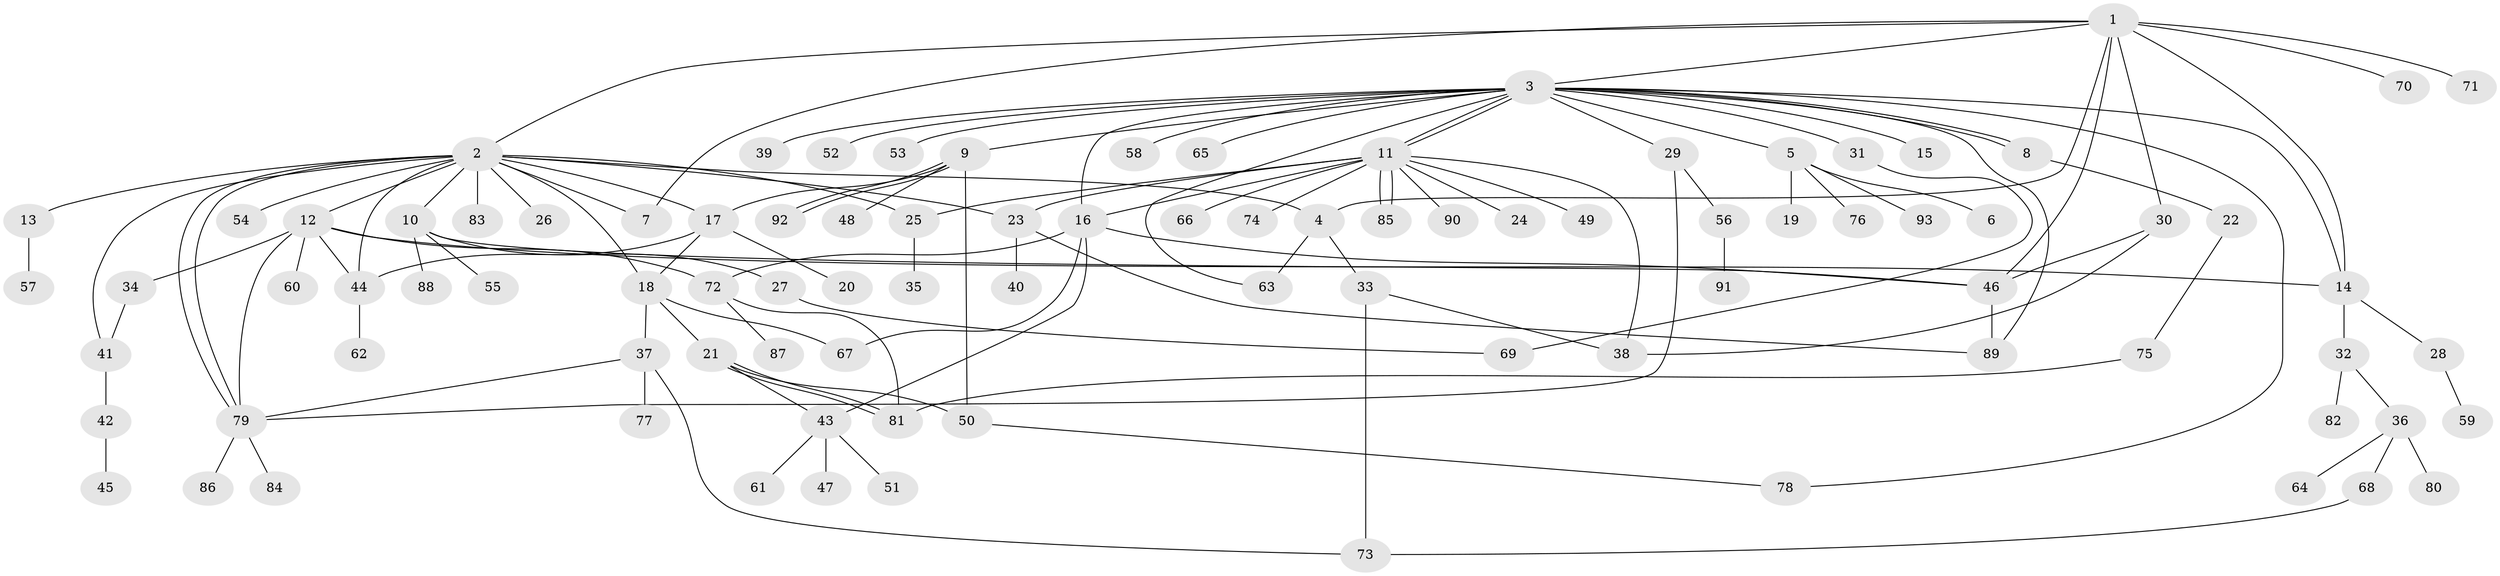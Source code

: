 // Generated by graph-tools (version 1.1) at 2025/47/03/09/25 04:47:19]
// undirected, 93 vertices, 131 edges
graph export_dot {
graph [start="1"]
  node [color=gray90,style=filled];
  1;
  2;
  3;
  4;
  5;
  6;
  7;
  8;
  9;
  10;
  11;
  12;
  13;
  14;
  15;
  16;
  17;
  18;
  19;
  20;
  21;
  22;
  23;
  24;
  25;
  26;
  27;
  28;
  29;
  30;
  31;
  32;
  33;
  34;
  35;
  36;
  37;
  38;
  39;
  40;
  41;
  42;
  43;
  44;
  45;
  46;
  47;
  48;
  49;
  50;
  51;
  52;
  53;
  54;
  55;
  56;
  57;
  58;
  59;
  60;
  61;
  62;
  63;
  64;
  65;
  66;
  67;
  68;
  69;
  70;
  71;
  72;
  73;
  74;
  75;
  76;
  77;
  78;
  79;
  80;
  81;
  82;
  83;
  84;
  85;
  86;
  87;
  88;
  89;
  90;
  91;
  92;
  93;
  1 -- 2;
  1 -- 3;
  1 -- 4;
  1 -- 7;
  1 -- 14;
  1 -- 30;
  1 -- 46;
  1 -- 70;
  1 -- 71;
  2 -- 4;
  2 -- 7;
  2 -- 10;
  2 -- 12;
  2 -- 13;
  2 -- 17;
  2 -- 18;
  2 -- 23;
  2 -- 25;
  2 -- 26;
  2 -- 41;
  2 -- 44;
  2 -- 54;
  2 -- 79;
  2 -- 79;
  2 -- 83;
  3 -- 5;
  3 -- 8;
  3 -- 8;
  3 -- 9;
  3 -- 11;
  3 -- 11;
  3 -- 14;
  3 -- 15;
  3 -- 16;
  3 -- 29;
  3 -- 31;
  3 -- 39;
  3 -- 52;
  3 -- 53;
  3 -- 58;
  3 -- 63;
  3 -- 65;
  3 -- 78;
  3 -- 89;
  4 -- 33;
  4 -- 63;
  5 -- 6;
  5 -- 19;
  5 -- 76;
  5 -- 93;
  8 -- 22;
  9 -- 17;
  9 -- 48;
  9 -- 50;
  9 -- 92;
  9 -- 92;
  10 -- 27;
  10 -- 46;
  10 -- 55;
  10 -- 88;
  11 -- 16;
  11 -- 23;
  11 -- 24;
  11 -- 25;
  11 -- 38;
  11 -- 49;
  11 -- 66;
  11 -- 74;
  11 -- 85;
  11 -- 85;
  11 -- 90;
  12 -- 14;
  12 -- 34;
  12 -- 44;
  12 -- 60;
  12 -- 72;
  12 -- 79;
  13 -- 57;
  14 -- 28;
  14 -- 32;
  16 -- 43;
  16 -- 46;
  16 -- 67;
  16 -- 72;
  17 -- 18;
  17 -- 20;
  17 -- 44;
  18 -- 21;
  18 -- 37;
  18 -- 67;
  21 -- 43;
  21 -- 50;
  21 -- 81;
  21 -- 81;
  22 -- 75;
  23 -- 40;
  23 -- 89;
  25 -- 35;
  27 -- 69;
  28 -- 59;
  29 -- 56;
  29 -- 79;
  30 -- 38;
  30 -- 46;
  31 -- 69;
  32 -- 36;
  32 -- 82;
  33 -- 38;
  33 -- 73;
  34 -- 41;
  36 -- 64;
  36 -- 68;
  36 -- 80;
  37 -- 73;
  37 -- 77;
  37 -- 79;
  41 -- 42;
  42 -- 45;
  43 -- 47;
  43 -- 51;
  43 -- 61;
  44 -- 62;
  46 -- 89;
  50 -- 78;
  56 -- 91;
  68 -- 73;
  72 -- 81;
  72 -- 87;
  75 -- 81;
  79 -- 84;
  79 -- 86;
}
